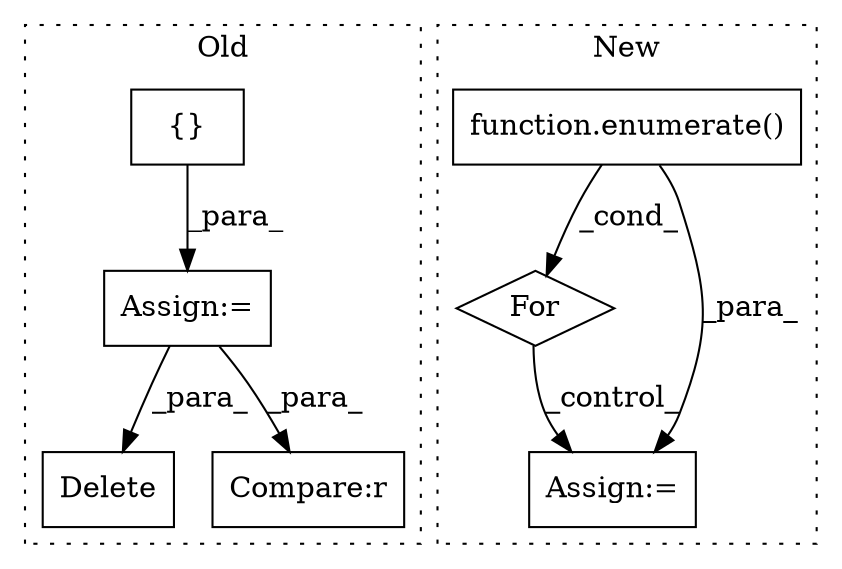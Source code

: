 digraph G {
subgraph cluster0 {
1 [label="Delete" a="101" s="17043" l="19" shape="box"];
4 [label="Assign:=" a="68" s="16815" l="3" shape="box"];
5 [label="{}" a="59" s="16855,16884" l="1,0" shape="box"];
7 [label="Compare:r" a="40" s="16919" l="44" shape="box"];
label = "Old";
style="dotted";
}
subgraph cluster1 {
2 [label="function.enumerate()" a="75" s="16546,16566" l="10,1" shape="box"];
3 [label="For" a="107" s="16525,16567" l="4,10" shape="diamond"];
6 [label="Assign:=" a="68" s="17079" l="3" shape="box"];
label = "New";
style="dotted";
}
2 -> 3 [label="_cond_"];
2 -> 6 [label="_para_"];
3 -> 6 [label="_control_"];
4 -> 7 [label="_para_"];
4 -> 1 [label="_para_"];
5 -> 4 [label="_para_"];
}